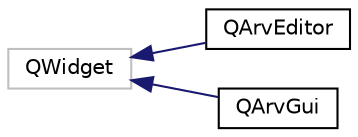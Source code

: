 digraph "Graphical Class Hierarchy"
{
  edge [fontname="Helvetica",fontsize="10",labelfontname="Helvetica",labelfontsize="10"];
  node [fontname="Helvetica",fontsize="10",shape=record];
  rankdir="LR";
  Node1 [label="QWidget",height=0.2,width=0.4,color="grey75", fillcolor="white", style="filled"];
  Node1 -> Node2 [dir="back",color="midnightblue",fontsize="10",style="solid",fontname="Helvetica"];
  Node2 [label="QArvEditor",height=0.2,width=0.4,color="black", fillcolor="white", style="filled",URL="$struct_q_arv_editor.html",tooltip="QArvEditor is a QWidget that contains the actual editing widgets. "];
  Node1 -> Node3 [dir="back",color="midnightblue",fontsize="10",style="solid",fontname="Helvetica"];
  Node3 [label="QArvGui",height=0.2,width=0.4,color="black", fillcolor="white", style="filled",URL="$class_q_arv_gui.html",tooltip="QArvGui represents the widget for working with a camera. "];
}
